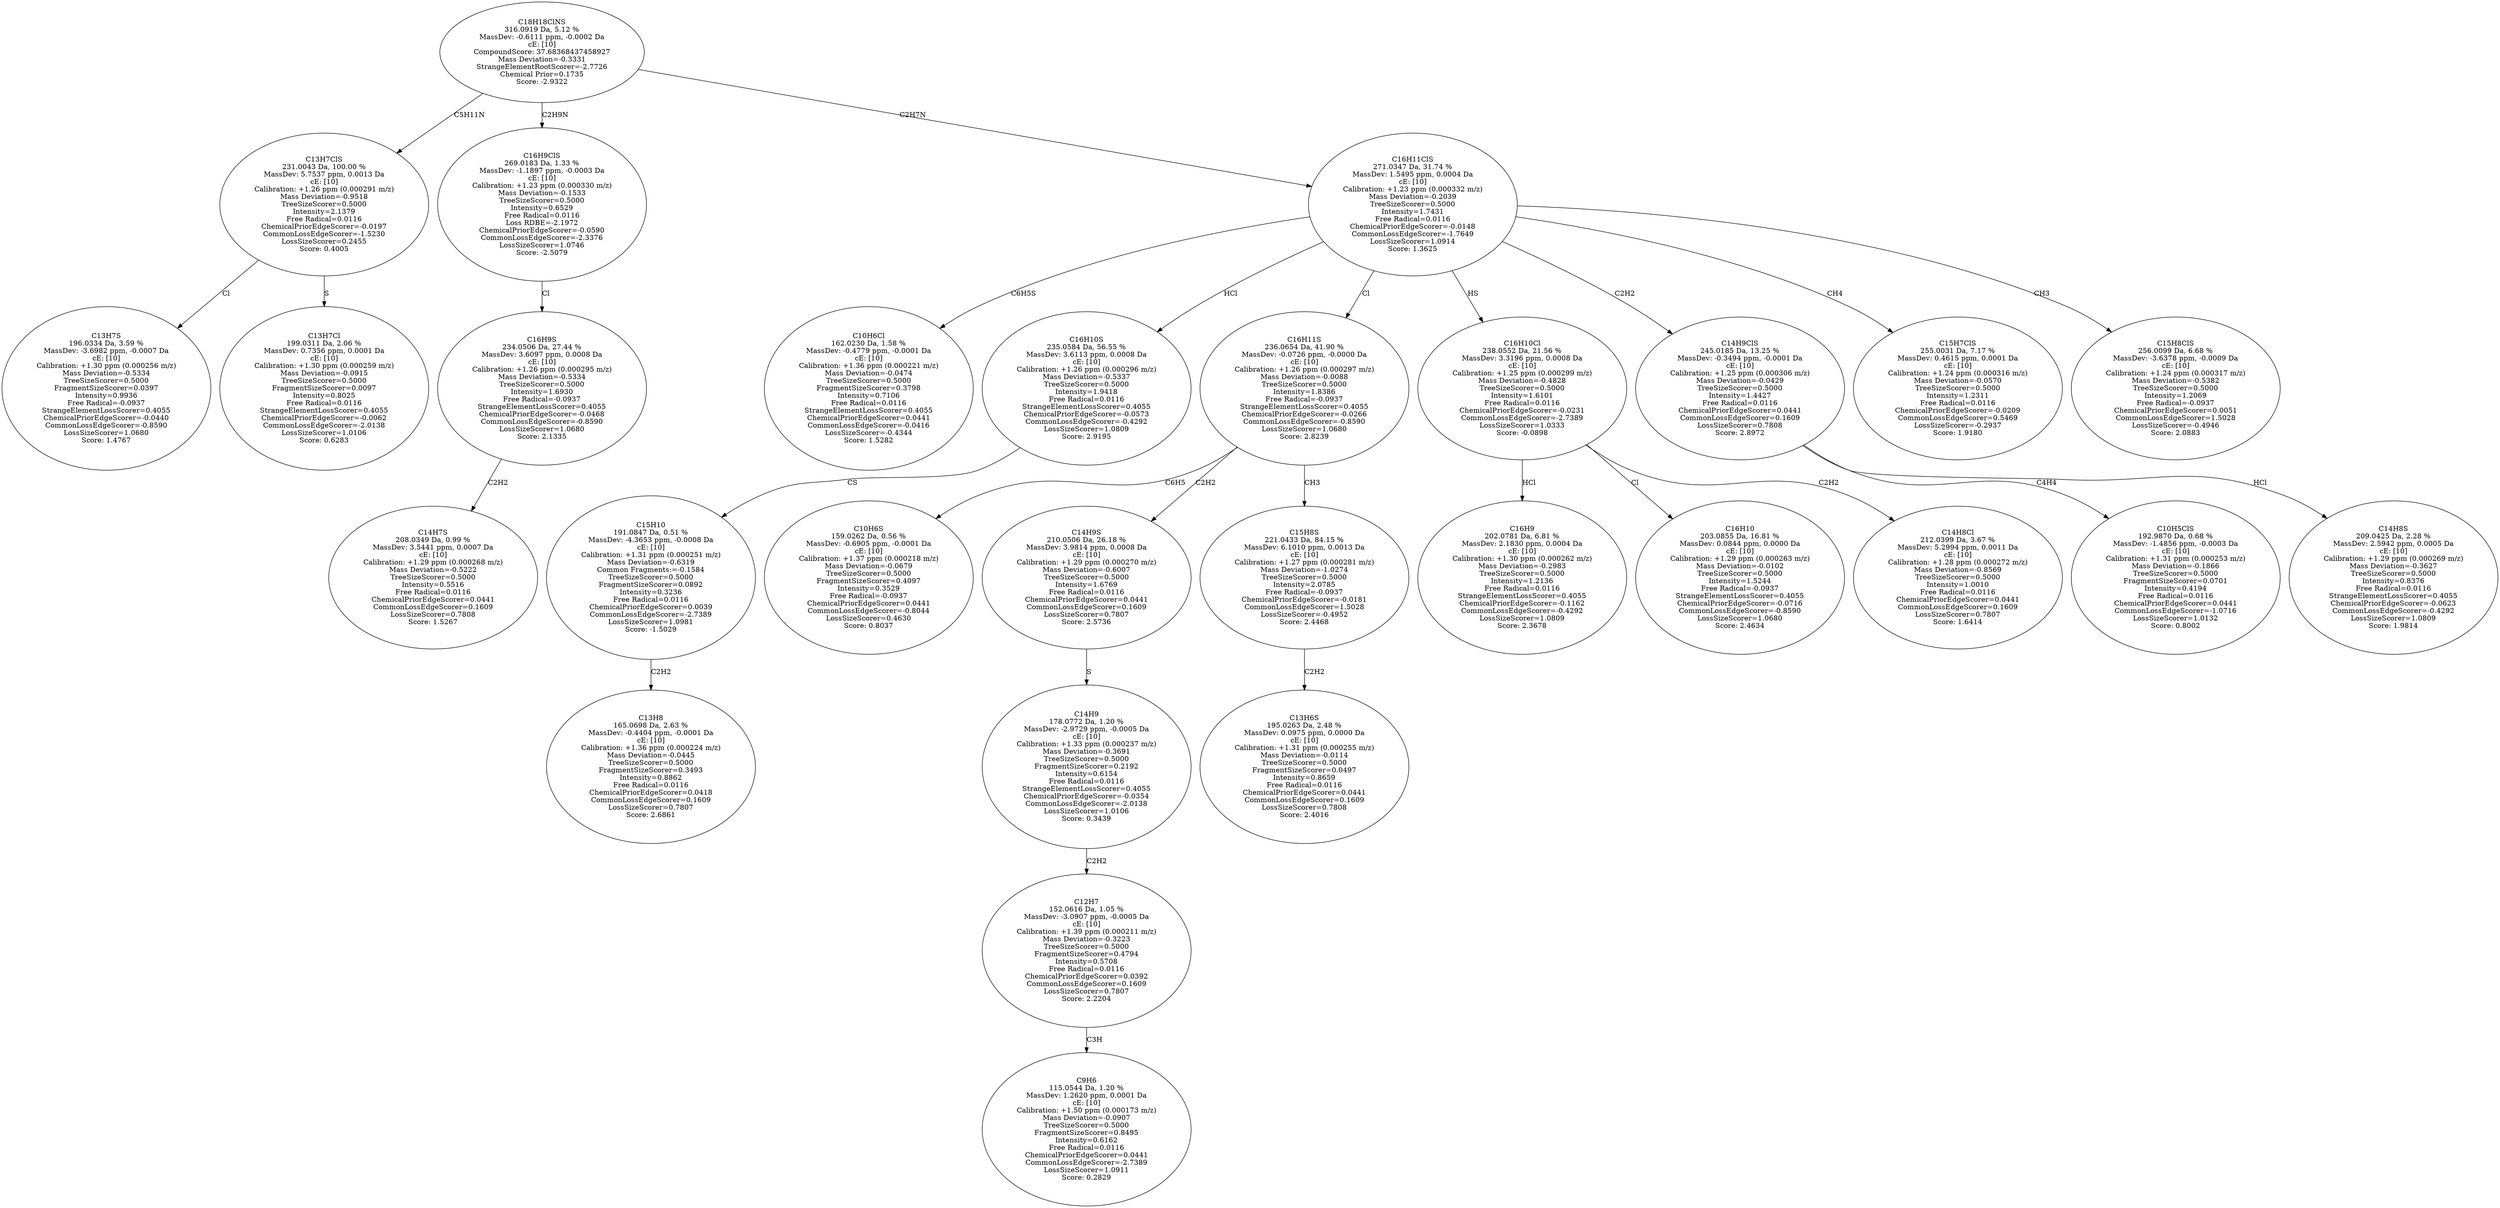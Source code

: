 strict digraph {
v1 [label="C13H7S\n196.0334 Da, 3.59 %\nMassDev: -3.6982 ppm, -0.0007 Da\ncE: [10]\nCalibration: +1.30 ppm (0.000256 m/z)\nMass Deviation=-0.5334\nTreeSizeScorer=0.5000\nFragmentSizeScorer=0.0397\nIntensity=0.9936\nFree Radical=-0.0937\nStrangeElementLossScorer=0.4055\nChemicalPriorEdgeScorer=-0.0440\nCommonLossEdgeScorer=-0.8590\nLossSizeScorer=1.0680\nScore: 1.4767"];
v2 [label="C13H7Cl\n199.0311 Da, 2.06 %\nMassDev: 0.7356 ppm, 0.0001 Da\ncE: [10]\nCalibration: +1.30 ppm (0.000259 m/z)\nMass Deviation=-0.0915\nTreeSizeScorer=0.5000\nFragmentSizeScorer=0.0097\nIntensity=0.8025\nFree Radical=0.0116\nStrangeElementLossScorer=0.4055\nChemicalPriorEdgeScorer=-0.0062\nCommonLossEdgeScorer=-2.0138\nLossSizeScorer=1.0106\nScore: 0.6283"];
v3 [label="C13H7ClS\n231.0043 Da, 100.00 %\nMassDev: 5.7537 ppm, 0.0013 Da\ncE: [10]\nCalibration: +1.26 ppm (0.000291 m/z)\nMass Deviation=-0.9518\nTreeSizeScorer=0.5000\nIntensity=2.1379\nFree Radical=0.0116\nChemicalPriorEdgeScorer=-0.0197\nCommonLossEdgeScorer=-1.5230\nLossSizeScorer=0.2455\nScore: 0.4005"];
v4 [label="C14H7S\n208.0349 Da, 0.99 %\nMassDev: 3.5441 ppm, 0.0007 Da\ncE: [10]\nCalibration: +1.29 ppm (0.000268 m/z)\nMass Deviation=-0.5222\nTreeSizeScorer=0.5000\nIntensity=0.5516\nFree Radical=0.0116\nChemicalPriorEdgeScorer=0.0441\nCommonLossEdgeScorer=0.1609\nLossSizeScorer=0.7808\nScore: 1.5267"];
v5 [label="C16H9S\n234.0506 Da, 27.44 %\nMassDev: 3.6097 ppm, 0.0008 Da\ncE: [10]\nCalibration: +1.26 ppm (0.000295 m/z)\nMass Deviation=-0.5334\nTreeSizeScorer=0.5000\nIntensity=1.6930\nFree Radical=-0.0937\nStrangeElementLossScorer=0.4055\nChemicalPriorEdgeScorer=-0.0468\nCommonLossEdgeScorer=-0.8590\nLossSizeScorer=1.0680\nScore: 2.1335"];
v6 [label="C16H9ClS\n269.0183 Da, 1.33 %\nMassDev: -1.1897 ppm, -0.0003 Da\ncE: [10]\nCalibration: +1.23 ppm (0.000330 m/z)\nMass Deviation=-0.1533\nTreeSizeScorer=0.5000\nIntensity=0.6529\nFree Radical=0.0116\nLoss RDBE=-2.1972\nChemicalPriorEdgeScorer=-0.0590\nCommonLossEdgeScorer=-2.3376\nLossSizeScorer=1.0746\nScore: -2.5079"];
v7 [label="C10H6Cl\n162.0230 Da, 1.58 %\nMassDev: -0.4779 ppm, -0.0001 Da\ncE: [10]\nCalibration: +1.36 ppm (0.000221 m/z)\nMass Deviation=-0.0474\nTreeSizeScorer=0.5000\nFragmentSizeScorer=0.3798\nIntensity=0.7106\nFree Radical=0.0116\nStrangeElementLossScorer=0.4055\nChemicalPriorEdgeScorer=0.0441\nCommonLossEdgeScorer=-0.0416\nLossSizeScorer=-0.4344\nScore: 1.5282"];
v8 [label="C13H8\n165.0698 Da, 2.63 %\nMassDev: -0.4404 ppm, -0.0001 Da\ncE: [10]\nCalibration: +1.36 ppm (0.000224 m/z)\nMass Deviation=-0.0445\nTreeSizeScorer=0.5000\nFragmentSizeScorer=0.3493\nIntensity=0.8862\nFree Radical=0.0116\nChemicalPriorEdgeScorer=0.0418\nCommonLossEdgeScorer=0.1609\nLossSizeScorer=0.7807\nScore: 2.6861"];
v9 [label="C15H10\n191.0847 Da, 0.51 %\nMassDev: -4.3653 ppm, -0.0008 Da\ncE: [10]\nCalibration: +1.31 ppm (0.000251 m/z)\nMass Deviation=-0.6319\nCommon Fragments:=-0.1584\nTreeSizeScorer=0.5000\nFragmentSizeScorer=0.0892\nIntensity=0.3236\nFree Radical=0.0116\nChemicalPriorEdgeScorer=0.0039\nCommonLossEdgeScorer=-2.7389\nLossSizeScorer=1.0981\nScore: -1.5029"];
v10 [label="C16H10S\n235.0584 Da, 56.55 %\nMassDev: 3.6113 ppm, 0.0008 Da\ncE: [10]\nCalibration: +1.26 ppm (0.000296 m/z)\nMass Deviation=-0.5337\nTreeSizeScorer=0.5000\nIntensity=1.9418\nFree Radical=0.0116\nStrangeElementLossScorer=0.4055\nChemicalPriorEdgeScorer=-0.0573\nCommonLossEdgeScorer=-0.4292\nLossSizeScorer=1.0809\nScore: 2.9195"];
v11 [label="C10H6S\n159.0262 Da, 0.56 %\nMassDev: -0.6905 ppm, -0.0001 Da\ncE: [10]\nCalibration: +1.37 ppm (0.000218 m/z)\nMass Deviation=-0.0679\nTreeSizeScorer=0.5000\nFragmentSizeScorer=0.4097\nIntensity=0.3529\nFree Radical=-0.0937\nChemicalPriorEdgeScorer=0.0441\nCommonLossEdgeScorer=-0.8044\nLossSizeScorer=0.4630\nScore: 0.8037"];
v12 [label="C9H6\n115.0544 Da, 1.20 %\nMassDev: 1.2620 ppm, 0.0001 Da\ncE: [10]\nCalibration: +1.50 ppm (0.000173 m/z)\nMass Deviation=-0.0907\nTreeSizeScorer=0.5000\nFragmentSizeScorer=0.8495\nIntensity=0.6162\nFree Radical=0.0116\nChemicalPriorEdgeScorer=0.0441\nCommonLossEdgeScorer=-2.7389\nLossSizeScorer=1.0911\nScore: 0.2829"];
v13 [label="C12H7\n152.0616 Da, 1.05 %\nMassDev: -3.0907 ppm, -0.0005 Da\ncE: [10]\nCalibration: +1.39 ppm (0.000211 m/z)\nMass Deviation=-0.3223\nTreeSizeScorer=0.5000\nFragmentSizeScorer=0.4794\nIntensity=0.5708\nFree Radical=0.0116\nChemicalPriorEdgeScorer=0.0392\nCommonLossEdgeScorer=0.1609\nLossSizeScorer=0.7807\nScore: 2.2204"];
v14 [label="C14H9\n178.0772 Da, 1.20 %\nMassDev: -2.9729 ppm, -0.0005 Da\ncE: [10]\nCalibration: +1.33 ppm (0.000237 m/z)\nMass Deviation=-0.3691\nTreeSizeScorer=0.5000\nFragmentSizeScorer=0.2192\nIntensity=0.6154\nFree Radical=0.0116\nStrangeElementLossScorer=0.4055\nChemicalPriorEdgeScorer=-0.0354\nCommonLossEdgeScorer=-2.0138\nLossSizeScorer=1.0106\nScore: 0.3439"];
v15 [label="C14H9S\n210.0506 Da, 26.18 %\nMassDev: 3.9814 ppm, 0.0008 Da\ncE: [10]\nCalibration: +1.29 ppm (0.000270 m/z)\nMass Deviation=-0.6007\nTreeSizeScorer=0.5000\nIntensity=1.6769\nFree Radical=0.0116\nChemicalPriorEdgeScorer=0.0441\nCommonLossEdgeScorer=0.1609\nLossSizeScorer=0.7807\nScore: 2.5736"];
v16 [label="C13H6S\n195.0263 Da, 2.48 %\nMassDev: 0.0975 ppm, 0.0000 Da\ncE: [10]\nCalibration: +1.31 ppm (0.000255 m/z)\nMass Deviation=-0.0114\nTreeSizeScorer=0.5000\nFragmentSizeScorer=0.0497\nIntensity=0.8659\nFree Radical=0.0116\nChemicalPriorEdgeScorer=0.0441\nCommonLossEdgeScorer=0.1609\nLossSizeScorer=0.7808\nScore: 2.4016"];
v17 [label="C15H8S\n221.0433 Da, 84.15 %\nMassDev: 6.1010 ppm, 0.0013 Da\ncE: [10]\nCalibration: +1.27 ppm (0.000281 m/z)\nMass Deviation=-1.0274\nTreeSizeScorer=0.5000\nIntensity=2.0785\nFree Radical=-0.0937\nChemicalPriorEdgeScorer=-0.0181\nCommonLossEdgeScorer=1.5028\nLossSizeScorer=-0.4952\nScore: 2.4468"];
v18 [label="C16H11S\n236.0654 Da, 41.90 %\nMassDev: -0.0726 ppm, -0.0000 Da\ncE: [10]\nCalibration: +1.26 ppm (0.000297 m/z)\nMass Deviation=-0.0088\nTreeSizeScorer=0.5000\nIntensity=1.8386\nFree Radical=-0.0937\nStrangeElementLossScorer=0.4055\nChemicalPriorEdgeScorer=-0.0266\nCommonLossEdgeScorer=-0.8590\nLossSizeScorer=1.0680\nScore: 2.8239"];
v19 [label="C16H9\n202.0781 Da, 6.81 %\nMassDev: 2.1830 ppm, 0.0004 Da\ncE: [10]\nCalibration: +1.30 ppm (0.000262 m/z)\nMass Deviation=-0.2983\nTreeSizeScorer=0.5000\nIntensity=1.2136\nFree Radical=0.0116\nStrangeElementLossScorer=0.4055\nChemicalPriorEdgeScorer=-0.1162\nCommonLossEdgeScorer=-0.4292\nLossSizeScorer=1.0809\nScore: 2.3678"];
v20 [label="C16H10\n203.0855 Da, 16.81 %\nMassDev: 0.0844 ppm, 0.0000 Da\ncE: [10]\nCalibration: +1.29 ppm (0.000263 m/z)\nMass Deviation=-0.0102\nTreeSizeScorer=0.5000\nIntensity=1.5244\nFree Radical=-0.0937\nStrangeElementLossScorer=0.4055\nChemicalPriorEdgeScorer=-0.0716\nCommonLossEdgeScorer=-0.8590\nLossSizeScorer=1.0680\nScore: 2.4634"];
v21 [label="C14H8Cl\n212.0399 Da, 3.67 %\nMassDev: 5.2994 ppm, 0.0011 Da\ncE: [10]\nCalibration: +1.28 ppm (0.000272 m/z)\nMass Deviation=-0.8569\nTreeSizeScorer=0.5000\nIntensity=1.0010\nFree Radical=0.0116\nChemicalPriorEdgeScorer=0.0441\nCommonLossEdgeScorer=0.1609\nLossSizeScorer=0.7807\nScore: 1.6414"];
v22 [label="C16H10Cl\n238.0552 Da, 21.56 %\nMassDev: 3.3196 ppm, 0.0008 Da\ncE: [10]\nCalibration: +1.25 ppm (0.000299 m/z)\nMass Deviation=-0.4828\nTreeSizeScorer=0.5000\nIntensity=1.6101\nFree Radical=0.0116\nChemicalPriorEdgeScorer=-0.0231\nCommonLossEdgeScorer=-2.7389\nLossSizeScorer=1.0333\nScore: -0.0898"];
v23 [label="C10H5ClS\n192.9870 Da, 0.68 %\nMassDev: -1.4856 ppm, -0.0003 Da\ncE: [10]\nCalibration: +1.31 ppm (0.000253 m/z)\nMass Deviation=-0.1866\nTreeSizeScorer=0.5000\nFragmentSizeScorer=0.0701\nIntensity=0.4194\nFree Radical=0.0116\nChemicalPriorEdgeScorer=0.0441\nCommonLossEdgeScorer=-1.0716\nLossSizeScorer=1.0132\nScore: 0.8002"];
v24 [label="C14H8S\n209.0425 Da, 2.28 %\nMassDev: 2.5942 ppm, 0.0005 Da\ncE: [10]\nCalibration: +1.29 ppm (0.000269 m/z)\nMass Deviation=-0.3627\nTreeSizeScorer=0.5000\nIntensity=0.8376\nFree Radical=0.0116\nStrangeElementLossScorer=0.4055\nChemicalPriorEdgeScorer=-0.0623\nCommonLossEdgeScorer=-0.4292\nLossSizeScorer=1.0809\nScore: 1.9814"];
v25 [label="C14H9ClS\n245.0185 Da, 13.25 %\nMassDev: -0.3494 ppm, -0.0001 Da\ncE: [10]\nCalibration: +1.25 ppm (0.000306 m/z)\nMass Deviation=-0.0429\nTreeSizeScorer=0.5000\nIntensity=1.4427\nFree Radical=0.0116\nChemicalPriorEdgeScorer=0.0441\nCommonLossEdgeScorer=0.1609\nLossSizeScorer=0.7808\nScore: 2.8972"];
v26 [label="C15H7ClS\n255.0031 Da, 7.17 %\nMassDev: 0.4615 ppm, 0.0001 Da\ncE: [10]\nCalibration: +1.24 ppm (0.000316 m/z)\nMass Deviation=-0.0570\nTreeSizeScorer=0.5000\nIntensity=1.2311\nFree Radical=0.0116\nChemicalPriorEdgeScorer=-0.0209\nCommonLossEdgeScorer=0.5469\nLossSizeScorer=-0.2937\nScore: 1.9180"];
v27 [label="C15H8ClS\n256.0099 Da, 6.68 %\nMassDev: -3.6378 ppm, -0.0009 Da\ncE: [10]\nCalibration: +1.24 ppm (0.000317 m/z)\nMass Deviation=-0.5382\nTreeSizeScorer=0.5000\nIntensity=1.2069\nFree Radical=-0.0937\nChemicalPriorEdgeScorer=0.0051\nCommonLossEdgeScorer=1.5028\nLossSizeScorer=-0.4946\nScore: 2.0883"];
v28 [label="C16H11ClS\n271.0347 Da, 31.74 %\nMassDev: 1.5495 ppm, 0.0004 Da\ncE: [10]\nCalibration: +1.23 ppm (0.000332 m/z)\nMass Deviation=-0.2039\nTreeSizeScorer=0.5000\nIntensity=1.7431\nFree Radical=0.0116\nChemicalPriorEdgeScorer=-0.0148\nCommonLossEdgeScorer=-1.7649\nLossSizeScorer=1.0914\nScore: 1.3625"];
v29 [label="C18H18ClNS\n316.0919 Da, 5.12 %\nMassDev: -0.6111 ppm, -0.0002 Da\ncE: [10]\nCompoundScore: 37.68368437458927\nMass Deviation=-0.3331\nStrangeElementRootScorer=-2.7726\nChemical Prior=0.1735\nScore: -2.9322"];
v3 -> v1 [label="Cl"];
v3 -> v2 [label="S"];
v29 -> v3 [label="C5H11N"];
v5 -> v4 [label="C2H2"];
v6 -> v5 [label="Cl"];
v29 -> v6 [label="C2H9N"];
v28 -> v7 [label="C6H5S"];
v9 -> v8 [label="C2H2"];
v10 -> v9 [label="CS"];
v28 -> v10 [label="HCl"];
v18 -> v11 [label="C6H5"];
v13 -> v12 [label="C3H"];
v14 -> v13 [label="C2H2"];
v15 -> v14 [label="S"];
v18 -> v15 [label="C2H2"];
v17 -> v16 [label="C2H2"];
v18 -> v17 [label="CH3"];
v28 -> v18 [label="Cl"];
v22 -> v19 [label="HCl"];
v22 -> v20 [label="Cl"];
v22 -> v21 [label="C2H2"];
v28 -> v22 [label="HS"];
v25 -> v23 [label="C4H4"];
v25 -> v24 [label="HCl"];
v28 -> v25 [label="C2H2"];
v28 -> v26 [label="CH4"];
v28 -> v27 [label="CH3"];
v29 -> v28 [label="C2H7N"];
}